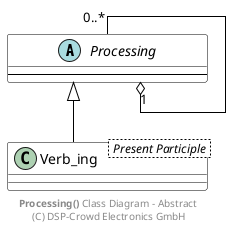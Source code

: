@startuml

skinparam linetype ortho
skinparam minClassWidth 200
skinparam class {
	BackgroundColor White
	ArrowColor Black
	BorderColor Black
}

abstract class Processing {
	--
}

class Verb_ing < Present Participle > {
}

Processing "1" o-u- "0..*" Processing
Processing <|-- Verb_ing

footer **Processing()** Class Diagram - Abstract \n(C) DSP-Crowd Electronics GmbH

@enduml

